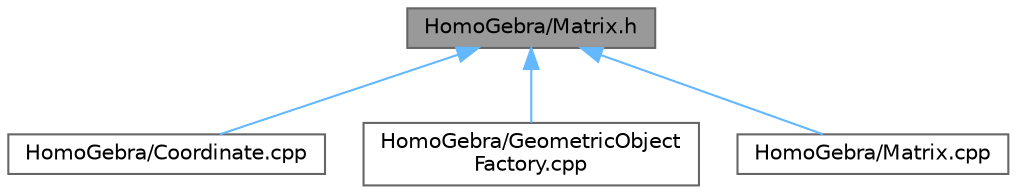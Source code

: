 digraph "HomoGebra/Matrix.h"
{
 // LATEX_PDF_SIZE
  bgcolor="transparent";
  edge [fontname=Helvetica,fontsize=10,labelfontname=Helvetica,labelfontsize=10];
  node [fontname=Helvetica,fontsize=10,shape=box,height=0.2,width=0.9];
  Node1 [label="HomoGebra/Matrix.h",height=0.2,width=0.4,color="gray40", fillcolor="grey60", style="filled", fontcolor="black",tooltip=" "];
  Node1 -> Node2 [dir="back",color="steelblue1",style="solid"];
  Node2 [label="HomoGebra/Coordinate.cpp",height=0.2,width=0.4,color="grey40", fillcolor="white", style="filled",URL="$_coordinate_8cpp.html",tooltip=" "];
  Node1 -> Node3 [dir="back",color="steelblue1",style="solid"];
  Node3 [label="HomoGebra/GeometricObject\lFactory.cpp",height=0.2,width=0.4,color="grey40", fillcolor="white", style="filled",URL="$_geometric_object_factory_8cpp.html",tooltip=" "];
  Node1 -> Node4 [dir="back",color="steelblue1",style="solid"];
  Node4 [label="HomoGebra/Matrix.cpp",height=0.2,width=0.4,color="grey40", fillcolor="white", style="filled",URL="$_matrix_8cpp.html",tooltip=" "];
}
